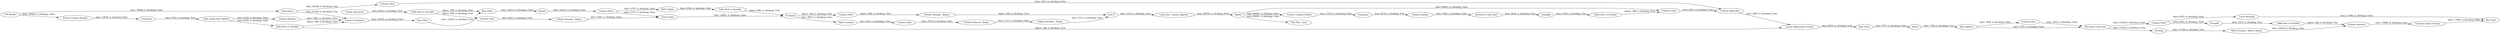 digraph {
	"-5520799976122098790_2208" [label="Column Resorter"]
	"-5520799976122098790_21" [label="Column Filter"]
	"-5520799976122098790_8" [label="Recursive Loop Start"]
	"-5520799976122098790_25" [label="Column Filter"]
	"-5520799976122098790_26" [label="Column Appender"]
	"-5520799976122098790_10" [label="Extract Column Header"]
	"-5520799976122098790_3" [label=Normalizer]
	"-5520799976122098790_22" [label=GroupBy]
	"8652500800190634336_56" [label="End IF"]
	"-5520799976122098790_2205" [label="Constant Value Column"]
	"-5520799976122098790_16" [label="Row Splitter"]
	"8652500800190634336_35" [label="Linear Correlation"]
	"8652500800190634336_52" [label=RowID]
	"-5520799976122098790_58" [label="Column Filter"]
	"-5520799976122098790_2203" [label="Color Manager"]
	"8652500800190634336_54" [label="Rule Engine"]
	"-5520799976122098790_1" [label="CSV Reader"]
	"8652500800190634336_42" [label="Table Row to Variable"]
	"8652500800190634336_41" [label="Group Loop Start"]
	"-5520799976122098790_24" [label="Table Row to Variable"]
	"8652500800190634336_38" [label="Column Filter"]
	"8652500800190634336_49" [label="Column Rename _Regex_"]
	"-5520799976122098790_12" [label="Rule_based Row Splitter"]
	"8652500800190634336_48" [label="Loop End _Column Append_"]
	"-5520799976122098790_59" [label="Box Plot _local_"]
	"8652500800190634336_58" [label="Column Rename _Regex_"]
	"-5520799976122098790_2209" [label="Bar Chart"]
	"-5520799976122098790_57" [label=Transpose]
	"8652500800190634336_44" [label="Row Filter"]
	"-5520799976122098790_17" [label="Column Rename"]
	"8652500800190634336_55" [label="Table Row to Variable"]
	"-5520799976122098790_9" [label="Recursive Loop End"]
	"8652500800190634336_36" [label="Row Filter"]
	"-5520799976122098790_15" [label="Row Filter"]
	"-5520799976122098790_2202" [label=GroupBy]
	"-5520799976122098790_2207" [label="Table Row to Variable"]
	"-5520799976122098790_56" [label="Extract Column Header"]
	"-5520799976122098790_2211" [label="Math Formula _Multi Column_"]
	"8652500800190634336_46" [label="Math Formula"]
	"8652500800190634336_51" [label=RowID]
	"8652500800190634336_53" [label="IF Switch"]
	"8652500800190634336_45" [label="Cross Joiner"]
	"8652500800190634336_50" [label="Column Rename _Regex_"]
	"-5520799976122098790_14" [label=Sorter]
	"-5520799976122098790_2204" [label=Pivoting]
	"-5520799976122098790_13" [label="Table Row to Variable"]
	"8652500800190634336_57" [label="Column Filter"]
	"8652500800190634336_47" [label="Column Filter"]
	"-5520799976122098790_11" [label=Transpose]
	"8652500800190634336_59" [label="Column Rename _Regex_"]
	"-5520799976122098790_2" [label="Linear Regression Learner"]
	"-5520799976122098790_55" [label="Column Rename"]
	"8652500800190634336_43" [label="Column Filter"]
	"-5520799976122098790_2210" [label="Column Filter"]
	"-5520799976122098790_56" -> "-5520799976122098790_57" [label="data: 12973; is_blocking: False"]
	"-5520799976122098790_2204" -> "-5520799976122098790_2211" [label="data: 15184; is_blocking: True"]
	"-5520799976122098790_16" -> "-5520799976122098790_9" [label="data: 7978; is_blocking: False"]
	"-5520799976122098790_2202" -> "-5520799976122098790_2207" [label="data: 2597; is_blocking: True"]
	"-5520799976122098790_11" -> "-5520799976122098790_12" [label="data: 6782; is_blocking: True"]
	"-5520799976122098790_17" -> "8652500800190634336_35" [label="data: 5986; is_blocking: False"]
	"8652500800190634336_43" -> "8652500800190634336_49" [label="data: 2661; is_blocking: False"]
	"8652500800190634336_49" -> "8652500800190634336_45" [label="data: 2283; is_blocking: False"]
	"-5520799976122098790_26" -> "-5520799976122098790_2" [label="data: 5865; is_blocking: False"]
	"8652500800190634336_42" -> "8652500800190634336_44" [label="object: 288; is_blocking: True"]
	"8652500800190634336_50" -> "8652500800190634336_59" [label="data: 2313; is_blocking: False"]
	"8652500800190634336_48" -> "8652500800190634336_52" [label="data: 90795; is_blocking: False"]
	"8652500800190634336_53" -> "8652500800190634336_57" [label="object: 288; is_blocking: True"]
	"-5520799976122098790_16" -> "-5520799976122098790_21" [label="data: 7838; is_blocking: False"]
	"-5520799976122098790_2207" -> "-5520799976122098790_2208" [label="object: 288; is_blocking: True"]
	"8652500800190634336_54" -> "8652500800190634336_55" [label="data: 4784; is_blocking: False"]
	"-5520799976122098790_2203" -> "-5520799976122098790_2209" [label="data: 11896; is_blocking: False"]
	"-5520799976122098790_2205" -> "-5520799976122098790_2209" [label="data: 17684; is_blocking: False"]
	"-5520799976122098790_12" -> "-5520799976122098790_17" [label="data: 6768; is_blocking: False"]
	"8652500800190634336_36" -> "8652500800190634336_44" [label="data: 15025; is_blocking: False"]
	"8652500800190634336_38" -> "8652500800190634336_45" [label="data: 2797; is_blocking: False"]
	"-5520799976122098790_58" -> "-5520799976122098790_26" [label="data: 2661; is_blocking: False"]
	"-5520799976122098790_2210" -> "-5520799976122098790_2202" [label="data: 6383; is_blocking: False"]
	"8652500800190634336_52" -> "-5520799976122098790_56" [label="data: 88981; is_blocking: False"]
	"-5520799976122098790_15" -> "-5520799976122098790_14" [label="data: 7977; is_blocking: False"]
	"8652500800190634336_58" -> "8652500800190634336_56" [label="object: 288; is_blocking: True"]
	"8652500800190634336_59" -> "8652500800190634336_56" [label="data: 2317; is_blocking: False"]
	"-5520799976122098790_14" -> "-5520799976122098790_16" [label="data: 7320; is_blocking: True"]
	"8652500800190634336_46" -> "8652500800190634336_47" [label="data: 9407; is_blocking: False"]
	"-5520799976122098790_9" -> "-5520799976122098790_2204" [label="data: 13309; is_blocking: False"]
	"8652500800190634336_35" -> "8652500800190634336_36" [label="data: 16550; is_blocking: False"]
	"-5520799976122098790_22" -> "-5520799976122098790_24" [label="data: 2450; is_blocking: True"]
	"8652500800190634336_56" -> "8652500800190634336_48" [label="data: 2316; is_blocking: False"]
	"8652500800190634336_57" -> "8652500800190634336_58" [label="object: 288; is_blocking: True"]
	"-5520799976122098790_25" -> "-5520799976122098790_26" [label="data: 2652; is_blocking: False"]
	"8652500800190634336_52" -> "-5520799976122098790_58" [label="data: 88981; is_blocking: False"]
	"-5520799976122098790_2210" -> "-5520799976122098790_2203" [label="data: 6383; is_blocking: False"]
	"-5520799976122098790_2211" -> "-5520799976122098790_2208" [label="data: 16659; is_blocking: False"]
	"8652500800190634336_44" -> "8652500800190634336_51" [label="data: 14655; is_blocking: False"]
	"8652500800190634336_45" -> "8652500800190634336_53" [label="data: 16862; is_blocking: False"]
	"-5520799976122098790_13" -> "8652500800190634336_35" [label="object: 288; is_blocking: True"]
	"8652500800190634336_53" -> "8652500800190634336_46" [label="data: 3607; is_blocking: False"]
	"-5520799976122098790_1" -> "-5520799976122098790_3" [label="data: 78588; is_blocking: False"]
	"-5520799976122098790_12" -> "-5520799976122098790_13" [label="data: 6582; is_blocking: False"]
	"-5520799976122098790_1" -> "-5520799976122098790_10" [label="data: 78588; is_blocking: False"]
	"-5520799976122098790_24" -> "-5520799976122098790_58" [label="object: 288; is_blocking: True"]
	"8652500800190634336_52" -> "-5520799976122098790_59" [label="data: 88981; is_blocking: False"]
	"8652500800190634336_38" -> "8652500800190634336_54" [label="data: 2797; is_blocking: False"]
	"8652500800190634336_51" -> "8652500800190634336_38" [label="data: 14653; is_blocking: False"]
	"-5520799976122098790_55" -> "-5520799976122098790_8" [label="data: 5662; is_blocking: False"]
	"8652500800190634336_41" -> "8652500800190634336_42" [label="data: 6592; is_blocking: True"]
	"-5520799976122098790_8" -> "-5520799976122098790_22" [label="data: 3426; is_blocking: False"]
	"-5520799976122098790_2" -> "-5520799976122098790_15" [label="data: 8034; is_blocking: False"]
	"8652500800190634336_55" -> "8652500800190634336_53" [label="object: 288; is_blocking: True"]
	"-5520799976122098790_3" -> "-5520799976122098790_25" [label="data: 92266; is_blocking: True"]
	"-5520799976122098790_21" -> "-5520799976122098790_9" [label="data: 2833; is_blocking: False"]
	"-5520799976122098790_9" -> "-5520799976122098790_2210" [label="data: 13309; is_blocking: False"]
	"-5520799976122098790_13" -> "-5520799976122098790_2" [label="object: 288; is_blocking: True"]
	"-5520799976122098790_57" -> "-5520799976122098790_55" [label="data: 6470; is_blocking: True"]
	"8652500800190634336_42" -> "8652500800190634336_43" [label="object: 288; is_blocking: True"]
	"8652500800190634336_47" -> "8652500800190634336_50" [label="data: 2670; is_blocking: False"]
	"-5520799976122098790_10" -> "-5520799976122098790_11" [label="data: 13936; is_blocking: False"]
	"-5520799976122098790_3" -> "8652500800190634336_35" [label="data: 92266; is_blocking: True"]
	"-5520799976122098790_2208" -> "-5520799976122098790_2205" [label="data: 15688; is_blocking: False"]
	rankdir=LR
}
